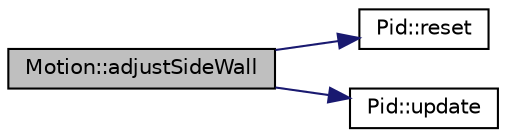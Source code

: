digraph "Motion::adjustSideWall"
{
 // LATEX_PDF_SIZE
  edge [fontname="Helvetica",fontsize="10",labelfontname="Helvetica",labelfontsize="10"];
  node [fontname="Helvetica",fontsize="10",shape=record];
  rankdir="LR";
  Node1 [label="Motion::adjustSideWall",height=0.2,width=0.4,color="black", fillcolor="grey75", style="filled", fontcolor="black",tooltip=" "];
  Node1 -> Node2 [color="midnightblue",fontsize="10",style="solid",fontname="Helvetica"];
  Node2 [label="Pid::reset",height=0.2,width=0.4,color="black", fillcolor="white", style="filled",URL="$classPid.html#ab19a928bb06138f9822dc2a322941afe",tooltip=" "];
  Node1 -> Node3 [color="midnightblue",fontsize="10",style="solid",fontname="Helvetica"];
  Node3 [label="Pid::update",height=0.2,width=0.4,color="black", fillcolor="white", style="filled",URL="$classPid.html#a622c1a86a7eb8e31dc8fb887f2135f8d",tooltip=" "];
}
